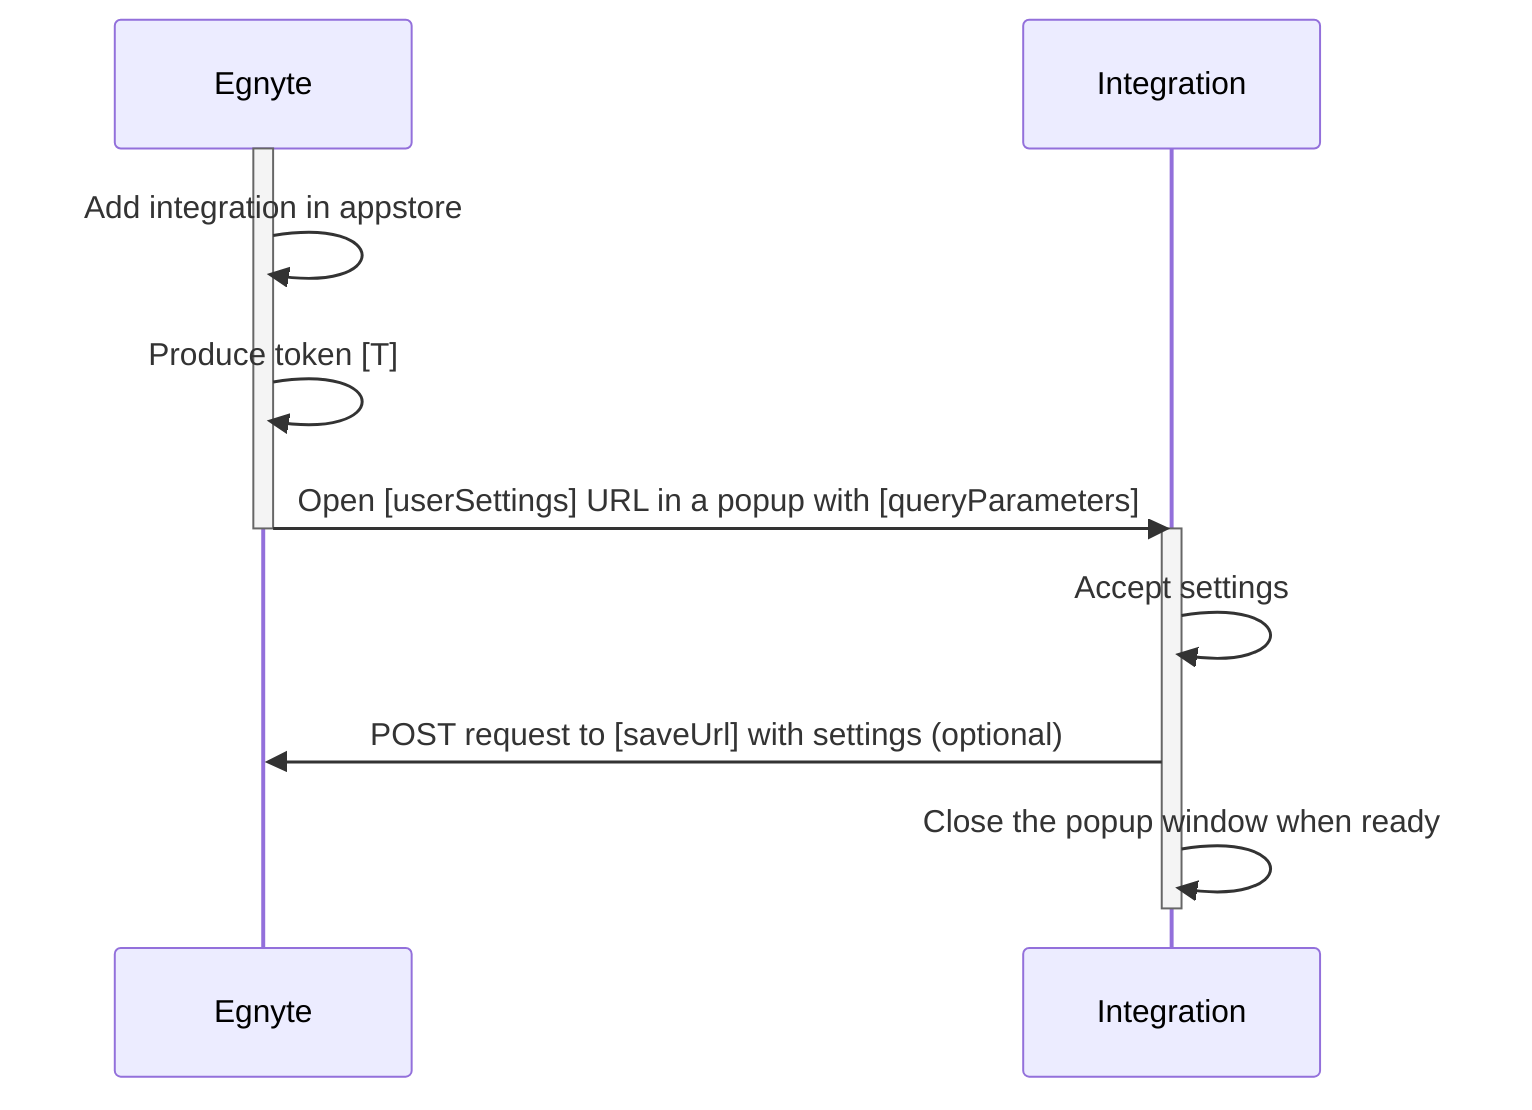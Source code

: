sequenceDiagram
    participant Egnyte
    participant Integration
    activate Egnyte
    Egnyte->>Egnyte: Add integration in appstore
    Egnyte->>Egnyte: Produce token [T]
    Egnyte->>Integration: Open [userSettings] URL in a popup with [queryParameters]
    deactivate Egnyte
    activate Integration
    Integration->>Integration: Accept settings
    Integration->>Egnyte: POST request to [saveUrl] with settings (optional)
    Integration->>Integration: Close the popup window when ready
    deactivate Integration